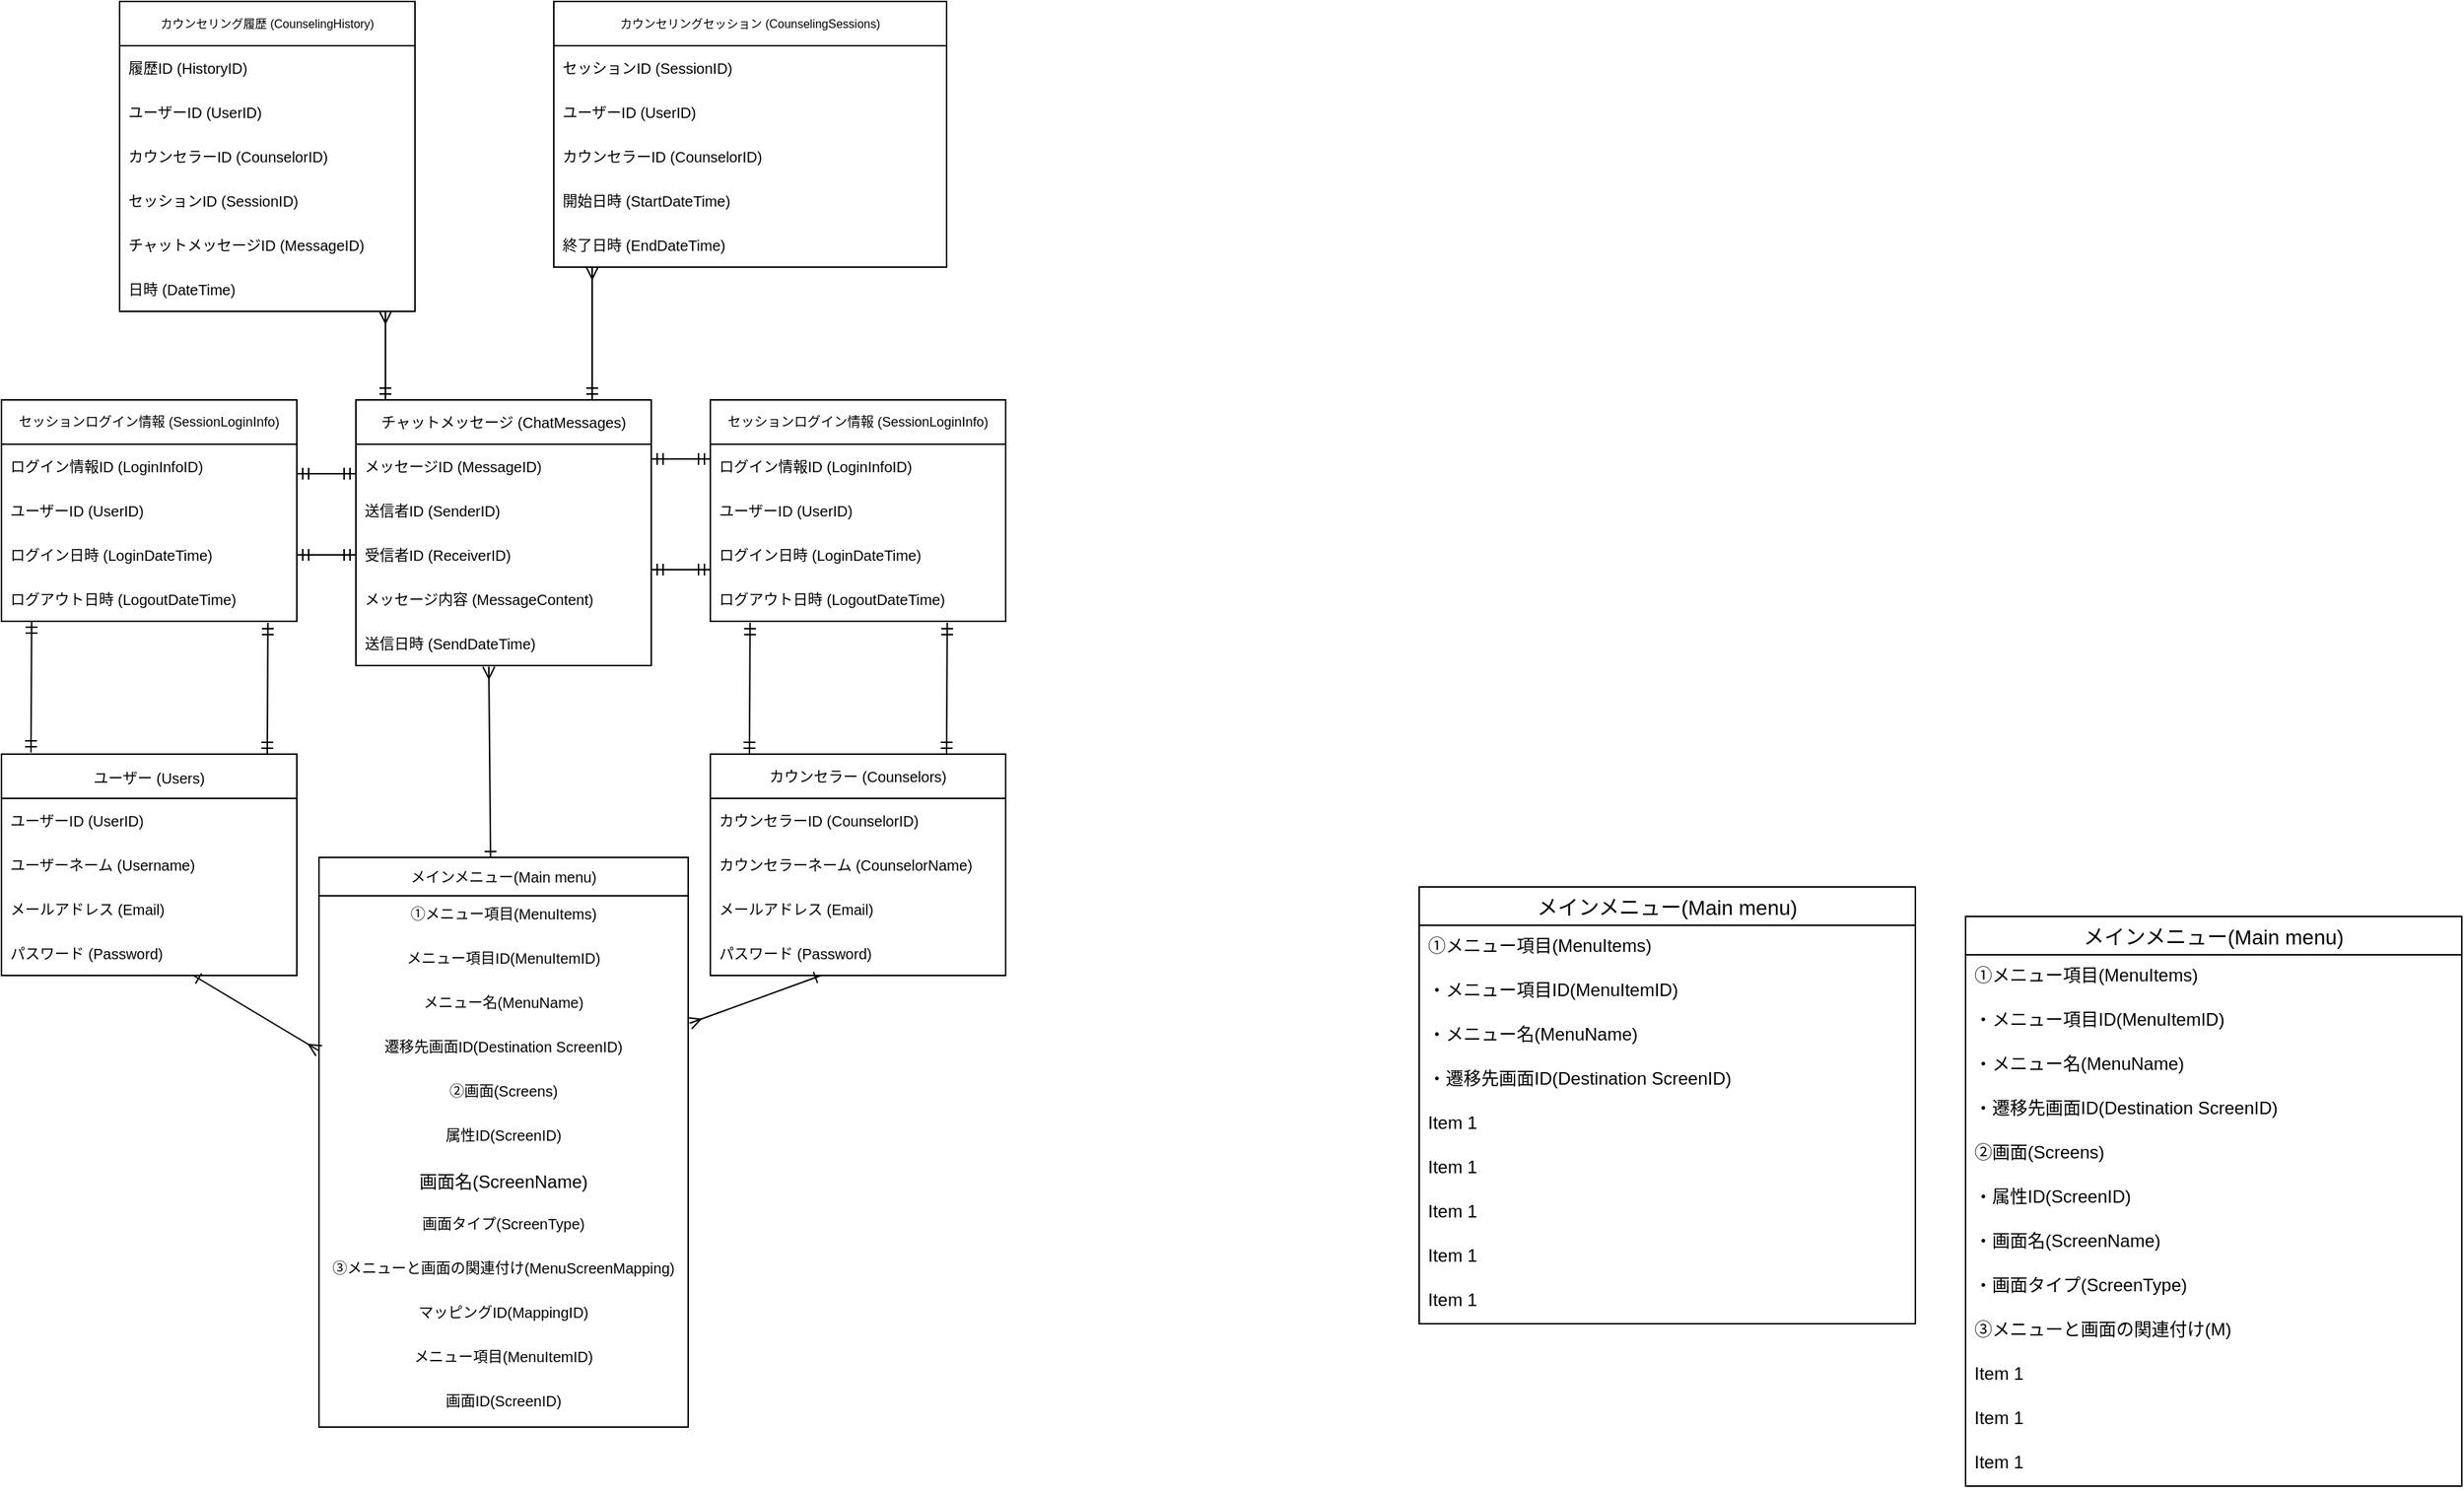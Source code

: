 <mxfile>
    <diagram id="-p5o7Z2GgSf2gbE43U7U" name="ページ1">
        <mxGraphModel dx="832" dy="563" grid="1" gridSize="10" guides="1" tooltips="1" connect="1" arrows="1" fold="1" page="1" pageScale="1" pageWidth="827" pageHeight="1169" math="0" shadow="0">
            <root>
                <mxCell id="0"/>
                <mxCell id="1" parent="0"/>
                <mxCell id="44" value="カウンセラー (Counselors)" style="swimlane;fontStyle=0;childLayout=stackLayout;horizontal=1;startSize=30;horizontalStack=0;resizeParent=1;resizeParentMax=0;resizeLast=0;collapsible=1;marginBottom=0;whiteSpace=wrap;labelBackgroundColor=none;fontSize=10;fontColor=default;verticalAlign=middle;rounded=0;" parent="1" vertex="1">
                    <mxGeometry x="520" y="560" width="200" height="150" as="geometry"/>
                </mxCell>
                <mxCell id="45" value="カウンセラーID (CounselorID)" style="text;strokeColor=none;fillColor=none;align=left;verticalAlign=middle;spacingLeft=4;spacingRight=4;overflow=hidden;points=[[0,0.5],[1,0.5]];portConstraint=eastwest;rotatable=0;whiteSpace=wrap;labelBackgroundColor=default;fontSize=10;fontColor=default;rounded=0;" parent="44" vertex="1">
                    <mxGeometry y="30" width="200" height="30" as="geometry"/>
                </mxCell>
                <mxCell id="46" value=" カウンセラーネーム (CounselorName)" style="text;strokeColor=none;fillColor=none;align=left;verticalAlign=middle;spacingLeft=4;spacingRight=4;overflow=hidden;points=[[0,0.5],[1,0.5]];portConstraint=eastwest;rotatable=0;whiteSpace=wrap;labelBackgroundColor=none;fontSize=10;fontColor=default;rounded=0;" parent="44" vertex="1">
                    <mxGeometry y="60" width="200" height="30" as="geometry"/>
                </mxCell>
                <mxCell id="47" value="メールアドレス (Email)" style="text;strokeColor=none;fillColor=none;align=left;verticalAlign=middle;spacingLeft=4;spacingRight=4;overflow=hidden;points=[[0,0.5],[1,0.5]];portConstraint=eastwest;rotatable=0;whiteSpace=wrap;labelBackgroundColor=default;fontSize=10;fontColor=default;rounded=0;" parent="44" vertex="1">
                    <mxGeometry y="90" width="200" height="30" as="geometry"/>
                </mxCell>
                <mxCell id="174" value="" style="endArrow=ERmany;html=1;fontSize=10;entryX=1.004;entryY=-0.12;entryDx=0;entryDy=0;entryPerimeter=0;endFill=0;startArrow=ERone;startFill=0;" edge="1" parent="44" target="134">
                    <mxGeometry width="50" height="50" relative="1" as="geometry">
                        <mxPoint x="75" y="150" as="sourcePoint"/>
                        <mxPoint x="-11" y="215" as="targetPoint"/>
                    </mxGeometry>
                </mxCell>
                <mxCell id="48" value="パスワード (Password)" style="text;strokeColor=none;fillColor=none;align=left;verticalAlign=middle;spacingLeft=4;spacingRight=4;overflow=hidden;points=[[0,0.5],[1,0.5]];portConstraint=eastwest;rotatable=0;whiteSpace=wrap;labelBackgroundColor=default;fontSize=10;fontColor=default;rounded=0;" parent="44" vertex="1">
                    <mxGeometry y="120" width="200" height="30" as="geometry"/>
                </mxCell>
                <mxCell id="50" value="チャットメッセージ (ChatMessages)" style="swimlane;fontStyle=0;childLayout=stackLayout;horizontal=1;startSize=30;horizontalStack=0;resizeParent=1;resizeParentMax=0;resizeLast=0;collapsible=1;marginBottom=0;whiteSpace=wrap;labelBackgroundColor=none;fontSize=10;fontColor=default;verticalAlign=middle;rounded=0;" parent="1" vertex="1">
                    <mxGeometry x="280" y="320" width="200" height="180" as="geometry"/>
                </mxCell>
                <mxCell id="51" value="メッセージID (MessageID)" style="text;strokeColor=none;fillColor=none;align=left;verticalAlign=middle;spacingLeft=4;spacingRight=4;overflow=hidden;points=[[0,0.5],[1,0.5]];portConstraint=eastwest;rotatable=0;whiteSpace=wrap;labelBackgroundColor=default;fontSize=10;fontColor=default;rounded=0;" parent="50" vertex="1">
                    <mxGeometry y="30" width="200" height="30" as="geometry"/>
                </mxCell>
                <mxCell id="52" value="送信者ID (SenderID)" style="text;strokeColor=none;fillColor=none;align=left;verticalAlign=middle;spacingLeft=4;spacingRight=4;overflow=hidden;points=[[0,0.5],[1,0.5]];portConstraint=eastwest;rotatable=0;labelBackgroundColor=none;fontSize=10;fontColor=default;rounded=0;" parent="50" vertex="1">
                    <mxGeometry y="60" width="200" height="30" as="geometry"/>
                </mxCell>
                <mxCell id="55" value="受信者ID (ReceiverID)" style="text;strokeColor=none;fillColor=none;align=left;verticalAlign=middle;spacingLeft=4;spacingRight=4;overflow=hidden;points=[[0,0.5],[1,0.5]];portConstraint=eastwest;rotatable=0;whiteSpace=wrap;labelBackgroundColor=default;fontSize=10;fontColor=default;rounded=0;" parent="50" vertex="1">
                    <mxGeometry y="90" width="200" height="30" as="geometry"/>
                </mxCell>
                <mxCell id="56" value="メッセージ内容 (MessageContent)" style="text;strokeColor=none;fillColor=none;align=left;verticalAlign=middle;spacingLeft=4;spacingRight=4;overflow=hidden;points=[[0,0.5],[1,0.5]];portConstraint=eastwest;rotatable=0;whiteSpace=wrap;labelBackgroundColor=default;fontSize=10;fontColor=default;rounded=0;" parent="50" vertex="1">
                    <mxGeometry y="120" width="200" height="30" as="geometry"/>
                </mxCell>
                <mxCell id="62" value="送信日時 (SendDateTime)" style="text;strokeColor=none;fillColor=none;align=left;verticalAlign=middle;spacingLeft=4;spacingRight=4;overflow=hidden;points=[[0,0.5],[1,0.5]];portConstraint=eastwest;rotatable=0;whiteSpace=wrap;labelBackgroundColor=default;fontSize=10;fontColor=default;rounded=0;" parent="50" vertex="1">
                    <mxGeometry y="150" width="200" height="30" as="geometry"/>
                </mxCell>
                <mxCell id="64" value="&lt;font style=&quot;font-size: 10px;&quot;&gt;ユーザー (Users)&lt;/font&gt;" style="swimlane;fontStyle=0;childLayout=stackLayout;horizontal=1;startSize=30;horizontalStack=0;resizeParent=1;resizeParentMax=0;resizeLast=0;collapsible=1;marginBottom=0;whiteSpace=wrap;labelBackgroundColor=none;fontSize=14;fontColor=default;verticalAlign=middle;html=1;rounded=0;" parent="1" vertex="1">
                    <mxGeometry x="40" y="560" width="200" height="150" as="geometry"/>
                </mxCell>
                <mxCell id="65" value="ユーザーID (UserID)" style="text;strokeColor=none;fillColor=none;align=left;verticalAlign=middle;spacingLeft=4;spacingRight=4;overflow=hidden;points=[[0,0.5],[1,0.5]];portConstraint=eastwest;rotatable=0;whiteSpace=wrap;labelBackgroundColor=default;fontSize=10;fontColor=default;html=1;rounded=0;" parent="64" vertex="1">
                    <mxGeometry y="30" width="200" height="30" as="geometry"/>
                </mxCell>
                <mxCell id="66" value=" ユーザーネーム (Username)" style="text;strokeColor=none;fillColor=none;align=left;verticalAlign=middle;spacingLeft=4;spacingRight=4;overflow=hidden;points=[[0,0.5],[1,0.5]];portConstraint=eastwest;rotatable=0;whiteSpace=wrap;labelBackgroundColor=none;fontSize=10;fontColor=default;rounded=0;" parent="64" vertex="1">
                    <mxGeometry y="60" width="200" height="30" as="geometry"/>
                </mxCell>
                <mxCell id="67" value="メールアドレス (Email)" style="text;strokeColor=none;fillColor=none;align=left;verticalAlign=middle;spacingLeft=4;spacingRight=4;overflow=hidden;points=[[0,0.5],[1,0.5]];portConstraint=eastwest;rotatable=0;whiteSpace=wrap;labelBackgroundColor=default;fontSize=10;fontColor=default;rounded=0;" parent="64" vertex="1">
                    <mxGeometry y="90" width="200" height="30" as="geometry"/>
                </mxCell>
                <mxCell id="68" value="パスワード (Password)" style="text;strokeColor=none;fillColor=none;align=left;verticalAlign=middle;spacingLeft=4;spacingRight=4;overflow=hidden;points=[[0,0.5],[1,0.5]];portConstraint=eastwest;rotatable=0;whiteSpace=wrap;labelBackgroundColor=default;fontSize=10;fontColor=default;html=1;rounded=0;" parent="64" vertex="1">
                    <mxGeometry y="120" width="200" height="30" as="geometry"/>
                </mxCell>
                <mxCell id="172" value="" style="endArrow=ERmany;html=1;fontSize=10;entryX=0;entryY=0.5;entryDx=0;entryDy=0;endFill=0;startArrow=ERone;startFill=0;" edge="1" parent="64" target="134">
                    <mxGeometry width="50" height="50" relative="1" as="geometry">
                        <mxPoint x="130" y="150" as="sourcePoint"/>
                        <mxPoint x="210" y="240" as="targetPoint"/>
                    </mxGeometry>
                </mxCell>
                <mxCell id="69" value="&lt;font style=&quot;font-size: 8px;&quot;&gt;カウンセリングセッション (CounselingSessions)&lt;/font&gt;" style="swimlane;fontStyle=0;childLayout=stackLayout;horizontal=1;startSize=30;horizontalStack=0;resizeParent=1;resizeParentMax=0;resizeLast=0;collapsible=1;marginBottom=0;whiteSpace=wrap;labelBackgroundColor=none;fontSize=8;fontColor=default;verticalAlign=middle;html=1;rounded=0;" parent="1" vertex="1">
                    <mxGeometry x="414" y="50" width="266" height="180" as="geometry"/>
                </mxCell>
                <mxCell id="71" value="セッションID (SessionID)" style="text;strokeColor=none;fillColor=none;align=left;verticalAlign=middle;spacingLeft=4;spacingRight=4;overflow=hidden;points=[[0,0.5],[1,0.5]];portConstraint=eastwest;rotatable=0;labelBackgroundColor=none;fontSize=10;fontColor=default;html=1;rounded=0;" parent="69" vertex="1">
                    <mxGeometry y="30" width="266" height="30" as="geometry"/>
                </mxCell>
                <mxCell id="72" value="ユーザーID (UserID)" style="text;strokeColor=none;fillColor=none;align=left;verticalAlign=middle;spacingLeft=4;spacingRight=4;overflow=hidden;points=[[0,0.5],[1,0.5]];portConstraint=eastwest;rotatable=0;whiteSpace=wrap;labelBackgroundColor=default;fontSize=10;fontColor=default;html=1;rounded=0;" parent="69" vertex="1">
                    <mxGeometry y="60" width="266" height="30" as="geometry"/>
                </mxCell>
                <mxCell id="73" value="カウンセラーID (CounselorID)" style="text;strokeColor=none;fillColor=none;align=left;verticalAlign=middle;spacingLeft=4;spacingRight=4;overflow=hidden;points=[[0,0.5],[1,0.5]];portConstraint=eastwest;rotatable=0;whiteSpace=wrap;labelBackgroundColor=default;fontSize=10;fontColor=default;html=1;rounded=0;" parent="69" vertex="1">
                    <mxGeometry y="90" width="266" height="30" as="geometry"/>
                </mxCell>
                <mxCell id="74" value="開始日時 (StartDateTime)" style="text;strokeColor=none;fillColor=none;align=left;verticalAlign=middle;spacingLeft=4;spacingRight=4;overflow=hidden;points=[[0,0.5],[1,0.5]];portConstraint=eastwest;rotatable=0;labelBackgroundColor=default;fontSize=10;fontColor=default;html=1;rounded=0;" parent="69" vertex="1">
                    <mxGeometry y="120" width="266" height="30" as="geometry"/>
                </mxCell>
                <mxCell id="75" value="終了日時 (EndDateTime)" style="text;strokeColor=none;fillColor=none;align=left;verticalAlign=middle;spacingLeft=4;spacingRight=4;overflow=hidden;points=[[0,0.5],[1,0.5]];portConstraint=eastwest;rotatable=0;whiteSpace=wrap;labelBackgroundColor=default;fontSize=10;fontColor=default;html=1;rounded=0;" parent="69" vertex="1">
                    <mxGeometry y="150" width="266" height="30" as="geometry"/>
                </mxCell>
                <mxCell id="76" value="カウンセリング履歴 (CounselingHistory)" style="swimlane;fontStyle=0;childLayout=stackLayout;horizontal=1;startSize=30;horizontalStack=0;resizeParent=1;resizeParentMax=0;resizeLast=0;collapsible=1;marginBottom=0;whiteSpace=wrap;labelBackgroundColor=none;fontSize=8;fontColor=default;verticalAlign=middle;html=1;rounded=0;" parent="1" vertex="1">
                    <mxGeometry x="120" y="50" width="200" height="210" as="geometry"/>
                </mxCell>
                <mxCell id="77" value="履歴ID (HistoryID)" style="text;strokeColor=none;fillColor=none;align=left;verticalAlign=middle;spacingLeft=4;spacingRight=4;overflow=hidden;points=[[0,0.5],[1,0.5]];portConstraint=eastwest;rotatable=0;whiteSpace=wrap;labelBackgroundColor=default;fontSize=10;fontColor=default;html=1;rounded=0;" parent="76" vertex="1">
                    <mxGeometry y="30" width="200" height="30" as="geometry"/>
                </mxCell>
                <mxCell id="78" value="ユーザーID (UserID)" style="text;strokeColor=none;fillColor=none;align=left;verticalAlign=middle;spacingLeft=4;spacingRight=4;overflow=hidden;points=[[0,0.5],[1,0.5]];portConstraint=eastwest;rotatable=0;labelBackgroundColor=none;fontSize=10;fontColor=default;html=1;rounded=0;" parent="76" vertex="1">
                    <mxGeometry y="60" width="200" height="30" as="geometry"/>
                </mxCell>
                <mxCell id="79" value="カウンセラーID (CounselorID)" style="text;strokeColor=none;fillColor=none;align=left;verticalAlign=middle;spacingLeft=4;spacingRight=4;overflow=hidden;points=[[0,0.5],[1,0.5]];portConstraint=eastwest;rotatable=0;whiteSpace=wrap;labelBackgroundColor=default;fontSize=10;fontColor=default;html=1;rounded=0;" parent="76" vertex="1">
                    <mxGeometry y="90" width="200" height="30" as="geometry"/>
                </mxCell>
                <mxCell id="80" value="セッションID (SessionID)" style="text;strokeColor=none;fillColor=none;align=left;verticalAlign=middle;spacingLeft=4;spacingRight=4;overflow=hidden;points=[[0,0.5],[1,0.5]];portConstraint=eastwest;rotatable=0;whiteSpace=wrap;labelBackgroundColor=default;fontSize=10;fontColor=default;html=1;rounded=0;" parent="76" vertex="1">
                    <mxGeometry y="120" width="200" height="30" as="geometry"/>
                </mxCell>
                <mxCell id="82" value="チャットメッセージID (MessageID)" style="text;strokeColor=none;fillColor=none;align=left;verticalAlign=middle;spacingLeft=4;spacingRight=4;overflow=hidden;points=[[0,0.5],[1,0.5]];portConstraint=eastwest;rotatable=0;whiteSpace=wrap;labelBackgroundColor=default;fontSize=10;fontColor=default;rounded=0;" parent="76" vertex="1">
                    <mxGeometry y="150" width="200" height="30" as="geometry"/>
                </mxCell>
                <mxCell id="84" value="日時 (DateTime)" style="text;strokeColor=none;fillColor=none;align=left;verticalAlign=middle;spacingLeft=4;spacingRight=4;overflow=hidden;points=[[0,0.5],[1,0.5]];portConstraint=eastwest;rotatable=0;whiteSpace=wrap;labelBackgroundColor=default;fontSize=10;fontColor=default;html=1;rounded=0;" parent="76" vertex="1">
                    <mxGeometry y="180" width="200" height="30" as="geometry"/>
                </mxCell>
                <mxCell id="85" value="セッションログイン情報 (SessionLoginInfo)" style="swimlane;fontStyle=0;childLayout=stackLayout;horizontal=1;startSize=30;horizontalStack=0;resizeParent=1;resizeParentMax=0;resizeLast=0;collapsible=1;marginBottom=0;whiteSpace=wrap;labelBackgroundColor=none;fontSize=9;fontColor=default;verticalAlign=middle;rounded=0;" parent="1" vertex="1">
                    <mxGeometry x="520" y="320" width="200" height="150" as="geometry"/>
                </mxCell>
                <mxCell id="86" value="ログイン情報ID (LoginInfoID)" style="text;strokeColor=none;fillColor=none;align=left;verticalAlign=middle;spacingLeft=4;spacingRight=4;overflow=hidden;points=[[0,0.5],[1,0.5]];portConstraint=eastwest;rotatable=0;whiteSpace=wrap;labelBackgroundColor=default;fontSize=10;fontColor=default;html=1;rounded=0;" parent="85" vertex="1">
                    <mxGeometry y="30" width="200" height="30" as="geometry"/>
                </mxCell>
                <mxCell id="88" value="ユーザーID (UserID)" style="text;strokeColor=none;fillColor=none;align=left;verticalAlign=middle;spacingLeft=4;spacingRight=4;overflow=hidden;points=[[0,0.5],[1,0.5]];portConstraint=eastwest;rotatable=0;whiteSpace=wrap;labelBackgroundColor=default;fontSize=10;fontColor=default;rounded=0;" parent="85" vertex="1">
                    <mxGeometry y="60" width="200" height="30" as="geometry"/>
                </mxCell>
                <mxCell id="89" value="ログイン日時 (LoginDateTime)" style="text;strokeColor=none;fillColor=none;align=left;verticalAlign=middle;spacingLeft=4;spacingRight=4;overflow=hidden;points=[[0,0.5],[1,0.5]];portConstraint=eastwest;rotatable=0;whiteSpace=wrap;labelBackgroundColor=default;fontSize=10;fontColor=default;rounded=0;" parent="85" vertex="1">
                    <mxGeometry y="90" width="200" height="30" as="geometry"/>
                </mxCell>
                <mxCell id="91" value="ログアウト日時 (LogoutDateTime)" style="text;strokeColor=none;fillColor=none;align=left;verticalAlign=middle;spacingLeft=4;spacingRight=4;overflow=hidden;points=[[0,0.5],[1,0.5]];portConstraint=eastwest;rotatable=0;whiteSpace=wrap;labelBackgroundColor=default;fontSize=10;fontColor=default;rounded=0;" parent="85" vertex="1">
                    <mxGeometry y="120" width="200" height="30" as="geometry"/>
                </mxCell>
                <mxCell id="96" value="セッションログイン情報 (SessionLoginInfo)" style="swimlane;fontStyle=0;childLayout=stackLayout;horizontal=1;startSize=30;horizontalStack=0;resizeParent=1;resizeParentMax=0;resizeLast=0;collapsible=1;marginBottom=0;whiteSpace=wrap;labelBackgroundColor=none;fontSize=9;fontColor=default;verticalAlign=middle;rounded=0;" parent="1" vertex="1">
                    <mxGeometry x="40" y="320" width="200" height="150" as="geometry"/>
                </mxCell>
                <mxCell id="97" value="ログイン情報ID (LoginInfoID)" style="text;strokeColor=none;fillColor=none;align=left;verticalAlign=middle;spacingLeft=4;spacingRight=4;overflow=hidden;points=[[0,0.5],[1,0.5]];portConstraint=eastwest;rotatable=0;whiteSpace=wrap;labelBackgroundColor=default;fontSize=10;fontColor=default;html=1;rounded=0;" parent="96" vertex="1">
                    <mxGeometry y="30" width="200" height="30" as="geometry"/>
                </mxCell>
                <mxCell id="98" value="ユーザーID (UserID)" style="text;strokeColor=none;fillColor=none;align=left;verticalAlign=middle;spacingLeft=4;spacingRight=4;overflow=hidden;points=[[0,0.5],[1,0.5]];portConstraint=eastwest;rotatable=0;whiteSpace=wrap;labelBackgroundColor=default;fontSize=10;fontColor=default;rounded=0;" parent="96" vertex="1">
                    <mxGeometry y="60" width="200" height="30" as="geometry"/>
                </mxCell>
                <mxCell id="99" value="ログイン日時 (LoginDateTime)" style="text;strokeColor=none;fillColor=none;align=left;verticalAlign=middle;spacingLeft=4;spacingRight=4;overflow=hidden;points=[[0,0.5],[1,0.5]];portConstraint=eastwest;rotatable=0;whiteSpace=wrap;labelBackgroundColor=default;fontSize=10;fontColor=default;rounded=0;" parent="96" vertex="1">
                    <mxGeometry y="90" width="200" height="30" as="geometry"/>
                </mxCell>
                <mxCell id="100" value="ログアウト日時 (LogoutDateTime)" style="text;strokeColor=none;fillColor=none;align=left;verticalAlign=middle;spacingLeft=4;spacingRight=4;overflow=hidden;points=[[0,0.5],[1,0.5]];portConstraint=eastwest;rotatable=0;whiteSpace=wrap;labelBackgroundColor=default;fontSize=10;fontColor=default;rounded=0;" parent="96" vertex="1">
                    <mxGeometry y="120" width="200" height="30" as="geometry"/>
                </mxCell>
                <mxCell id="111" value="" style="endArrow=ERmandOne;html=1;rounded=0;entryX=0.902;entryY=1.033;entryDx=0;entryDy=0;entryPerimeter=0;endFill=0;startArrow=ERmandOne;startFill=0;" parent="1" target="100" edge="1">
                    <mxGeometry relative="1" as="geometry">
                        <mxPoint x="220" y="560" as="sourcePoint"/>
                        <mxPoint x="230" y="480" as="targetPoint"/>
                    </mxGeometry>
                </mxCell>
                <mxCell id="112" value="" style="endArrow=ERmandOne;html=1;rounded=0;entryX=0.902;entryY=1.033;entryDx=0;entryDy=0;entryPerimeter=0;endFill=0;startArrow=ERmandOne;startFill=0;" parent="1" edge="1">
                    <mxGeometry relative="1" as="geometry">
                        <mxPoint x="60" y="559.01" as="sourcePoint"/>
                        <mxPoint x="60.4" y="470" as="targetPoint"/>
                    </mxGeometry>
                </mxCell>
                <mxCell id="113" value="" style="endArrow=ERmandOne;html=1;rounded=0;entryX=0.902;entryY=1.033;entryDx=0;entryDy=0;entryPerimeter=0;endFill=0;startArrow=ERmandOne;startFill=0;" parent="1" edge="1">
                    <mxGeometry relative="1" as="geometry">
                        <mxPoint x="546.5" y="560" as="sourcePoint"/>
                        <mxPoint x="546.9" y="470.99" as="targetPoint"/>
                    </mxGeometry>
                </mxCell>
                <mxCell id="114" value="" style="endArrow=ERmandOne;html=1;rounded=0;entryX=0.902;entryY=1.033;entryDx=0;entryDy=0;entryPerimeter=0;endFill=0;startArrow=ERmandOne;startFill=0;" parent="1" edge="1">
                    <mxGeometry relative="1" as="geometry">
                        <mxPoint x="680" y="560" as="sourcePoint"/>
                        <mxPoint x="680.4" y="470.99" as="targetPoint"/>
                    </mxGeometry>
                </mxCell>
                <mxCell id="117" style="edgeStyle=none;html=1;exitX=1;exitY=0.5;exitDx=0;exitDy=0;entryX=0;entryY=0.5;entryDx=0;entryDy=0;startArrow=ERmandOne;startFill=0;endArrow=ERmandOne;endFill=0;" parent="1" source="99" target="55" edge="1">
                    <mxGeometry relative="1" as="geometry"/>
                </mxCell>
                <mxCell id="119" style="edgeStyle=none;html=1;exitX=1;exitY=0.5;exitDx=0;exitDy=0;entryX=0;entryY=0.5;entryDx=0;entryDy=0;startArrow=ERmandOne;startFill=0;endArrow=ERmandOne;endFill=0;" parent="1" edge="1">
                    <mxGeometry relative="1" as="geometry">
                        <mxPoint x="240" y="370" as="sourcePoint"/>
                        <mxPoint x="280" y="370" as="targetPoint"/>
                    </mxGeometry>
                </mxCell>
                <mxCell id="120" style="edgeStyle=none;html=1;exitX=1;exitY=0.5;exitDx=0;exitDy=0;entryX=0;entryY=0.5;entryDx=0;entryDy=0;startArrow=ERmandOne;startFill=0;endArrow=ERmandOne;endFill=0;" parent="1" edge="1">
                    <mxGeometry relative="1" as="geometry">
                        <mxPoint x="480" y="435" as="sourcePoint"/>
                        <mxPoint x="520" y="435" as="targetPoint"/>
                    </mxGeometry>
                </mxCell>
                <mxCell id="121" style="edgeStyle=none;html=1;exitX=1;exitY=0.5;exitDx=0;exitDy=0;entryX=0;entryY=0.5;entryDx=0;entryDy=0;startArrow=ERmandOne;startFill=0;endArrow=ERmandOne;endFill=0;" parent="1" edge="1">
                    <mxGeometry relative="1" as="geometry">
                        <mxPoint x="480" y="360" as="sourcePoint"/>
                        <mxPoint x="520" y="360" as="targetPoint"/>
                    </mxGeometry>
                </mxCell>
                <mxCell id="127" value="" style="endArrow=ERmany;html=1;endFill=0;startArrow=ERmandOne;startFill=0;" parent="1" edge="1">
                    <mxGeometry width="50" height="50" relative="1" as="geometry">
                        <mxPoint x="300" y="320" as="sourcePoint"/>
                        <mxPoint x="300" y="260" as="targetPoint"/>
                    </mxGeometry>
                </mxCell>
                <mxCell id="128" value="" style="endArrow=ERmany;html=1;endFill=0;startArrow=ERmandOne;startFill=0;" parent="1" edge="1">
                    <mxGeometry width="50" height="50" relative="1" as="geometry">
                        <mxPoint x="440" y="320" as="sourcePoint"/>
                        <mxPoint x="440" y="230" as="targetPoint"/>
                    </mxGeometry>
                </mxCell>
                <mxCell id="140" value="メインメニュー(Main menu)" style="swimlane;fontStyle=0;childLayout=stackLayout;horizontal=1;startSize=26;horizontalStack=0;resizeParent=1;resizeParentMax=0;resizeLast=0;collapsible=1;marginBottom=0;align=center;fontSize=14;" vertex="1" parent="1">
                    <mxGeometry x="1000" y="650" width="336" height="296" as="geometry"/>
                </mxCell>
                <mxCell id="141" value="①メニュー項目(MenuItems)" style="text;strokeColor=none;fillColor=none;spacingLeft=4;spacingRight=4;overflow=hidden;rotatable=0;points=[[0,0.5],[1,0.5]];portConstraint=eastwest;fontSize=12;" vertex="1" parent="140">
                    <mxGeometry y="26" width="336" height="30" as="geometry"/>
                </mxCell>
                <mxCell id="142" value="・メニュー項目ID(MenuItemID)" style="text;strokeColor=none;fillColor=none;spacingLeft=4;spacingRight=4;overflow=hidden;rotatable=0;points=[[0,0.5],[1,0.5]];portConstraint=eastwest;fontSize=12;" vertex="1" parent="140">
                    <mxGeometry y="56" width="336" height="30" as="geometry"/>
                </mxCell>
                <mxCell id="143" value="・メニュー名(MenuName)" style="text;strokeColor=none;fillColor=none;spacingLeft=4;spacingRight=4;overflow=hidden;rotatable=0;points=[[0,0.5],[1,0.5]];portConstraint=eastwest;fontSize=12;" vertex="1" parent="140">
                    <mxGeometry y="86" width="336" height="30" as="geometry"/>
                </mxCell>
                <mxCell id="144" value="・遷移先画面ID(Destination ScreenID)" style="text;strokeColor=none;fillColor=none;spacingLeft=4;spacingRight=4;overflow=hidden;rotatable=0;points=[[0,0.5],[1,0.5]];portConstraint=eastwest;fontSize=12;" vertex="1" parent="140">
                    <mxGeometry y="116" width="336" height="30" as="geometry"/>
                </mxCell>
                <mxCell id="145" value="Item 1" style="text;strokeColor=none;fillColor=none;spacingLeft=4;spacingRight=4;overflow=hidden;rotatable=0;points=[[0,0.5],[1,0.5]];portConstraint=eastwest;fontSize=12;" vertex="1" parent="140">
                    <mxGeometry y="146" width="336" height="30" as="geometry"/>
                </mxCell>
                <mxCell id="146" value="Item 1" style="text;strokeColor=none;fillColor=none;spacingLeft=4;spacingRight=4;overflow=hidden;rotatable=0;points=[[0,0.5],[1,0.5]];portConstraint=eastwest;fontSize=12;" vertex="1" parent="140">
                    <mxGeometry y="176" width="336" height="30" as="geometry"/>
                </mxCell>
                <mxCell id="147" value="Item 1" style="text;strokeColor=none;fillColor=none;spacingLeft=4;spacingRight=4;overflow=hidden;rotatable=0;points=[[0,0.5],[1,0.5]];portConstraint=eastwest;fontSize=12;" vertex="1" parent="140">
                    <mxGeometry y="206" width="336" height="30" as="geometry"/>
                </mxCell>
                <mxCell id="148" value="Item 1" style="text;strokeColor=none;fillColor=none;spacingLeft=4;spacingRight=4;overflow=hidden;rotatable=0;points=[[0,0.5],[1,0.5]];portConstraint=eastwest;fontSize=12;" vertex="1" parent="140">
                    <mxGeometry y="236" width="336" height="30" as="geometry"/>
                </mxCell>
                <mxCell id="149" value="Item 1" style="text;strokeColor=none;fillColor=none;spacingLeft=4;spacingRight=4;overflow=hidden;rotatable=0;points=[[0,0.5],[1,0.5]];portConstraint=eastwest;fontSize=12;" vertex="1" parent="140">
                    <mxGeometry y="266" width="336" height="30" as="geometry"/>
                </mxCell>
                <mxCell id="153" value="メインメニュー(Main menu)" style="swimlane;fontStyle=0;childLayout=stackLayout;horizontal=1;startSize=26;horizontalStack=0;resizeParent=1;resizeParentMax=0;resizeLast=0;collapsible=1;marginBottom=0;align=center;fontSize=14;" vertex="1" parent="1">
                    <mxGeometry x="1370" y="670" width="336" height="386" as="geometry"/>
                </mxCell>
                <mxCell id="154" value="①メニュー項目(MenuItems)" style="text;strokeColor=none;fillColor=none;spacingLeft=4;spacingRight=4;overflow=hidden;rotatable=0;points=[[0,0.5],[1,0.5]];portConstraint=eastwest;fontSize=12;" vertex="1" parent="153">
                    <mxGeometry y="26" width="336" height="30" as="geometry"/>
                </mxCell>
                <mxCell id="155" value="・メニュー項目ID(MenuItemID)" style="text;strokeColor=none;fillColor=none;spacingLeft=4;spacingRight=4;overflow=hidden;rotatable=0;points=[[0,0.5],[1,0.5]];portConstraint=eastwest;fontSize=12;" vertex="1" parent="153">
                    <mxGeometry y="56" width="336" height="30" as="geometry"/>
                </mxCell>
                <mxCell id="156" value="・メニュー名(MenuName)" style="text;strokeColor=none;fillColor=none;spacingLeft=4;spacingRight=4;overflow=hidden;rotatable=0;points=[[0,0.5],[1,0.5]];portConstraint=eastwest;fontSize=12;" vertex="1" parent="153">
                    <mxGeometry y="86" width="336" height="30" as="geometry"/>
                </mxCell>
                <mxCell id="157" value="・遷移先画面ID(Destination ScreenID)" style="text;strokeColor=none;fillColor=none;spacingLeft=4;spacingRight=4;overflow=hidden;rotatable=0;points=[[0,0.5],[1,0.5]];portConstraint=eastwest;fontSize=12;" vertex="1" parent="153">
                    <mxGeometry y="116" width="336" height="30" as="geometry"/>
                </mxCell>
                <mxCell id="158" value="②画面(Screens)" style="text;strokeColor=none;fillColor=none;spacingLeft=4;spacingRight=4;overflow=hidden;rotatable=0;points=[[0,0.5],[1,0.5]];portConstraint=eastwest;fontSize=12;" vertex="1" parent="153">
                    <mxGeometry y="146" width="336" height="30" as="geometry"/>
                </mxCell>
                <mxCell id="159" value="・属性ID(ScreenID)" style="text;strokeColor=none;fillColor=none;spacingLeft=4;spacingRight=4;overflow=hidden;rotatable=0;points=[[0,0.5],[1,0.5]];portConstraint=eastwest;fontSize=12;" vertex="1" parent="153">
                    <mxGeometry y="176" width="336" height="30" as="geometry"/>
                </mxCell>
                <mxCell id="160" value="・画面名(ScreenName)" style="text;strokeColor=none;fillColor=none;spacingLeft=4;spacingRight=4;overflow=hidden;rotatable=0;points=[[0,0.5],[1,0.5]];portConstraint=eastwest;fontSize=12;" vertex="1" parent="153">
                    <mxGeometry y="206" width="336" height="30" as="geometry"/>
                </mxCell>
                <mxCell id="161" value="・画面タイプ(ScreenType)" style="text;strokeColor=none;fillColor=none;spacingLeft=4;spacingRight=4;overflow=hidden;rotatable=0;points=[[0,0.5],[1,0.5]];portConstraint=eastwest;fontSize=12;" vertex="1" parent="153">
                    <mxGeometry y="236" width="336" height="30" as="geometry"/>
                </mxCell>
                <mxCell id="162" value="③メニューと画面の関連付け(M)" style="text;strokeColor=none;fillColor=none;spacingLeft=4;spacingRight=4;overflow=hidden;rotatable=0;points=[[0,0.5],[1,0.5]];portConstraint=eastwest;fontSize=12;" vertex="1" parent="153">
                    <mxGeometry y="266" width="336" height="30" as="geometry"/>
                </mxCell>
                <mxCell id="163" value="Item 1" style="text;strokeColor=none;fillColor=none;spacingLeft=4;spacingRight=4;overflow=hidden;rotatable=0;points=[[0,0.5],[1,0.5]];portConstraint=eastwest;fontSize=12;" vertex="1" parent="153">
                    <mxGeometry y="296" width="336" height="30" as="geometry"/>
                </mxCell>
                <mxCell id="164" value="Item 1" style="text;strokeColor=none;fillColor=none;spacingLeft=4;spacingRight=4;overflow=hidden;rotatable=0;points=[[0,0.5],[1,0.5]];portConstraint=eastwest;fontSize=12;" vertex="1" parent="153">
                    <mxGeometry y="326" width="336" height="30" as="geometry"/>
                </mxCell>
                <mxCell id="165" value="Item 1" style="text;strokeColor=none;fillColor=none;spacingLeft=4;spacingRight=4;overflow=hidden;rotatable=0;points=[[0,0.5],[1,0.5]];portConstraint=eastwest;fontSize=12;" vertex="1" parent="153">
                    <mxGeometry y="356" width="336" height="30" as="geometry"/>
                </mxCell>
                <mxCell id="167" value="" style="endArrow=ERmany;html=1;fontSize=10;entryX=0.194;entryY=1.027;entryDx=0;entryDy=0;entryPerimeter=0;endFill=0;startArrow=ERone;startFill=0;" edge="1" parent="1">
                    <mxGeometry width="50" height="50" relative="1" as="geometry">
                        <mxPoint x="371.2" y="630" as="sourcePoint"/>
                        <mxPoint x="370.0" y="500.81" as="targetPoint"/>
                        <Array as="points"/>
                    </mxGeometry>
                </mxCell>
                <mxCell id="130" value="メインメニュー(Main menu)" style="swimlane;fontStyle=0;childLayout=stackLayout;horizontal=1;startSize=26;horizontalStack=0;resizeParent=1;resizeParentMax=0;resizeLast=0;collapsible=1;marginBottom=0;align=center;fontSize=10;" vertex="1" parent="1">
                    <mxGeometry x="255" y="630" width="250" height="386" as="geometry"/>
                </mxCell>
                <mxCell id="131" value="①メニュー項目(MenuItems)" style="text;strokeColor=none;fillColor=none;spacingLeft=4;spacingRight=4;overflow=hidden;rotatable=0;points=[[0,0.5],[1,0.5]];portConstraint=eastwest;fontSize=10;align=center;" vertex="1" parent="130">
                    <mxGeometry y="26" width="250" height="30" as="geometry"/>
                </mxCell>
                <mxCell id="132" value="メニュー項目ID(MenuItemID)" style="text;strokeColor=none;fillColor=none;spacingLeft=4;spacingRight=4;overflow=hidden;rotatable=0;points=[[0,0.5],[1,0.5]];portConstraint=eastwest;fontSize=10;align=center;" vertex="1" parent="130">
                    <mxGeometry y="56" width="250" height="30" as="geometry"/>
                </mxCell>
                <mxCell id="133" value="メニュー名(MenuName)" style="text;strokeColor=none;fillColor=none;spacingLeft=4;spacingRight=4;overflow=hidden;rotatable=0;points=[[0,0.5],[1,0.5]];portConstraint=eastwest;fontSize=10;align=center;" vertex="1" parent="130">
                    <mxGeometry y="86" width="250" height="30" as="geometry"/>
                </mxCell>
                <mxCell id="134" value="遷移先画面ID(Destination ScreenID)" style="text;strokeColor=none;fillColor=none;spacingLeft=4;spacingRight=4;overflow=hidden;rotatable=0;points=[[0,0.5],[1,0.5]];portConstraint=eastwest;fontSize=10;align=center;" vertex="1" parent="130">
                    <mxGeometry y="116" width="250" height="30" as="geometry"/>
                </mxCell>
                <mxCell id="135" value="②画面(Screens)" style="text;strokeColor=none;fillColor=none;spacingLeft=4;spacingRight=4;overflow=hidden;rotatable=0;points=[[0,0.5],[1,0.5]];portConstraint=eastwest;fontSize=10;align=center;" vertex="1" parent="130">
                    <mxGeometry y="146" width="250" height="30" as="geometry"/>
                </mxCell>
                <mxCell id="136" value="属性ID(ScreenID)" style="text;strokeColor=none;fillColor=none;spacingLeft=4;spacingRight=4;overflow=hidden;rotatable=0;points=[[0,0.5],[1,0.5]];portConstraint=eastwest;fontSize=10;align=center;" vertex="1" parent="130">
                    <mxGeometry y="176" width="250" height="30" as="geometry"/>
                </mxCell>
                <mxCell id="137" value="画面名(ScreenName)" style="text;strokeColor=none;fillColor=none;spacingLeft=4;spacingRight=4;overflow=hidden;rotatable=0;points=[[0,0.5],[1,0.5]];portConstraint=eastwest;fontSize=12;align=center;" vertex="1" parent="130">
                    <mxGeometry y="206" width="250" height="30" as="geometry"/>
                </mxCell>
                <mxCell id="138" value="画面タイプ(ScreenType)" style="text;strokeColor=none;fillColor=none;spacingLeft=4;spacingRight=4;overflow=hidden;rotatable=0;points=[[0,0.5],[1,0.5]];portConstraint=eastwest;fontSize=10;align=center;" vertex="1" parent="130">
                    <mxGeometry y="236" width="250" height="30" as="geometry"/>
                </mxCell>
                <mxCell id="139" value="③メニューと画面の関連付け(MenuScreenMapping)" style="text;strokeColor=none;fillColor=none;spacingLeft=4;spacingRight=4;overflow=hidden;rotatable=0;points=[[0,0.5],[1,0.5]];portConstraint=eastwest;fontSize=10;align=center;" vertex="1" parent="130">
                    <mxGeometry y="266" width="250" height="30" as="geometry"/>
                </mxCell>
                <mxCell id="151" value="マッピングID(MappingID)" style="text;strokeColor=none;fillColor=none;spacingLeft=4;spacingRight=4;overflow=hidden;rotatable=0;points=[[0,0.5],[1,0.5]];portConstraint=eastwest;fontSize=10;align=center;" vertex="1" parent="130">
                    <mxGeometry y="296" width="250" height="30" as="geometry"/>
                </mxCell>
                <mxCell id="152" value="メニュー項目(MenuItemID)" style="text;strokeColor=none;fillColor=none;spacingLeft=4;spacingRight=4;overflow=hidden;rotatable=0;points=[[0,0.5],[1,0.5]];portConstraint=eastwest;fontSize=10;align=center;" vertex="1" parent="130">
                    <mxGeometry y="326" width="250" height="30" as="geometry"/>
                </mxCell>
                <mxCell id="166" value="画面ID(ScreenID)" style="text;strokeColor=none;fillColor=none;spacingLeft=4;spacingRight=4;overflow=hidden;rotatable=0;points=[[0,0.5],[1,0.5]];portConstraint=eastwest;fontSize=10;align=center;" vertex="1" parent="130">
                    <mxGeometry y="356" width="250" height="30" as="geometry"/>
                </mxCell>
            </root>
        </mxGraphModel>
    </diagram>
</mxfile>